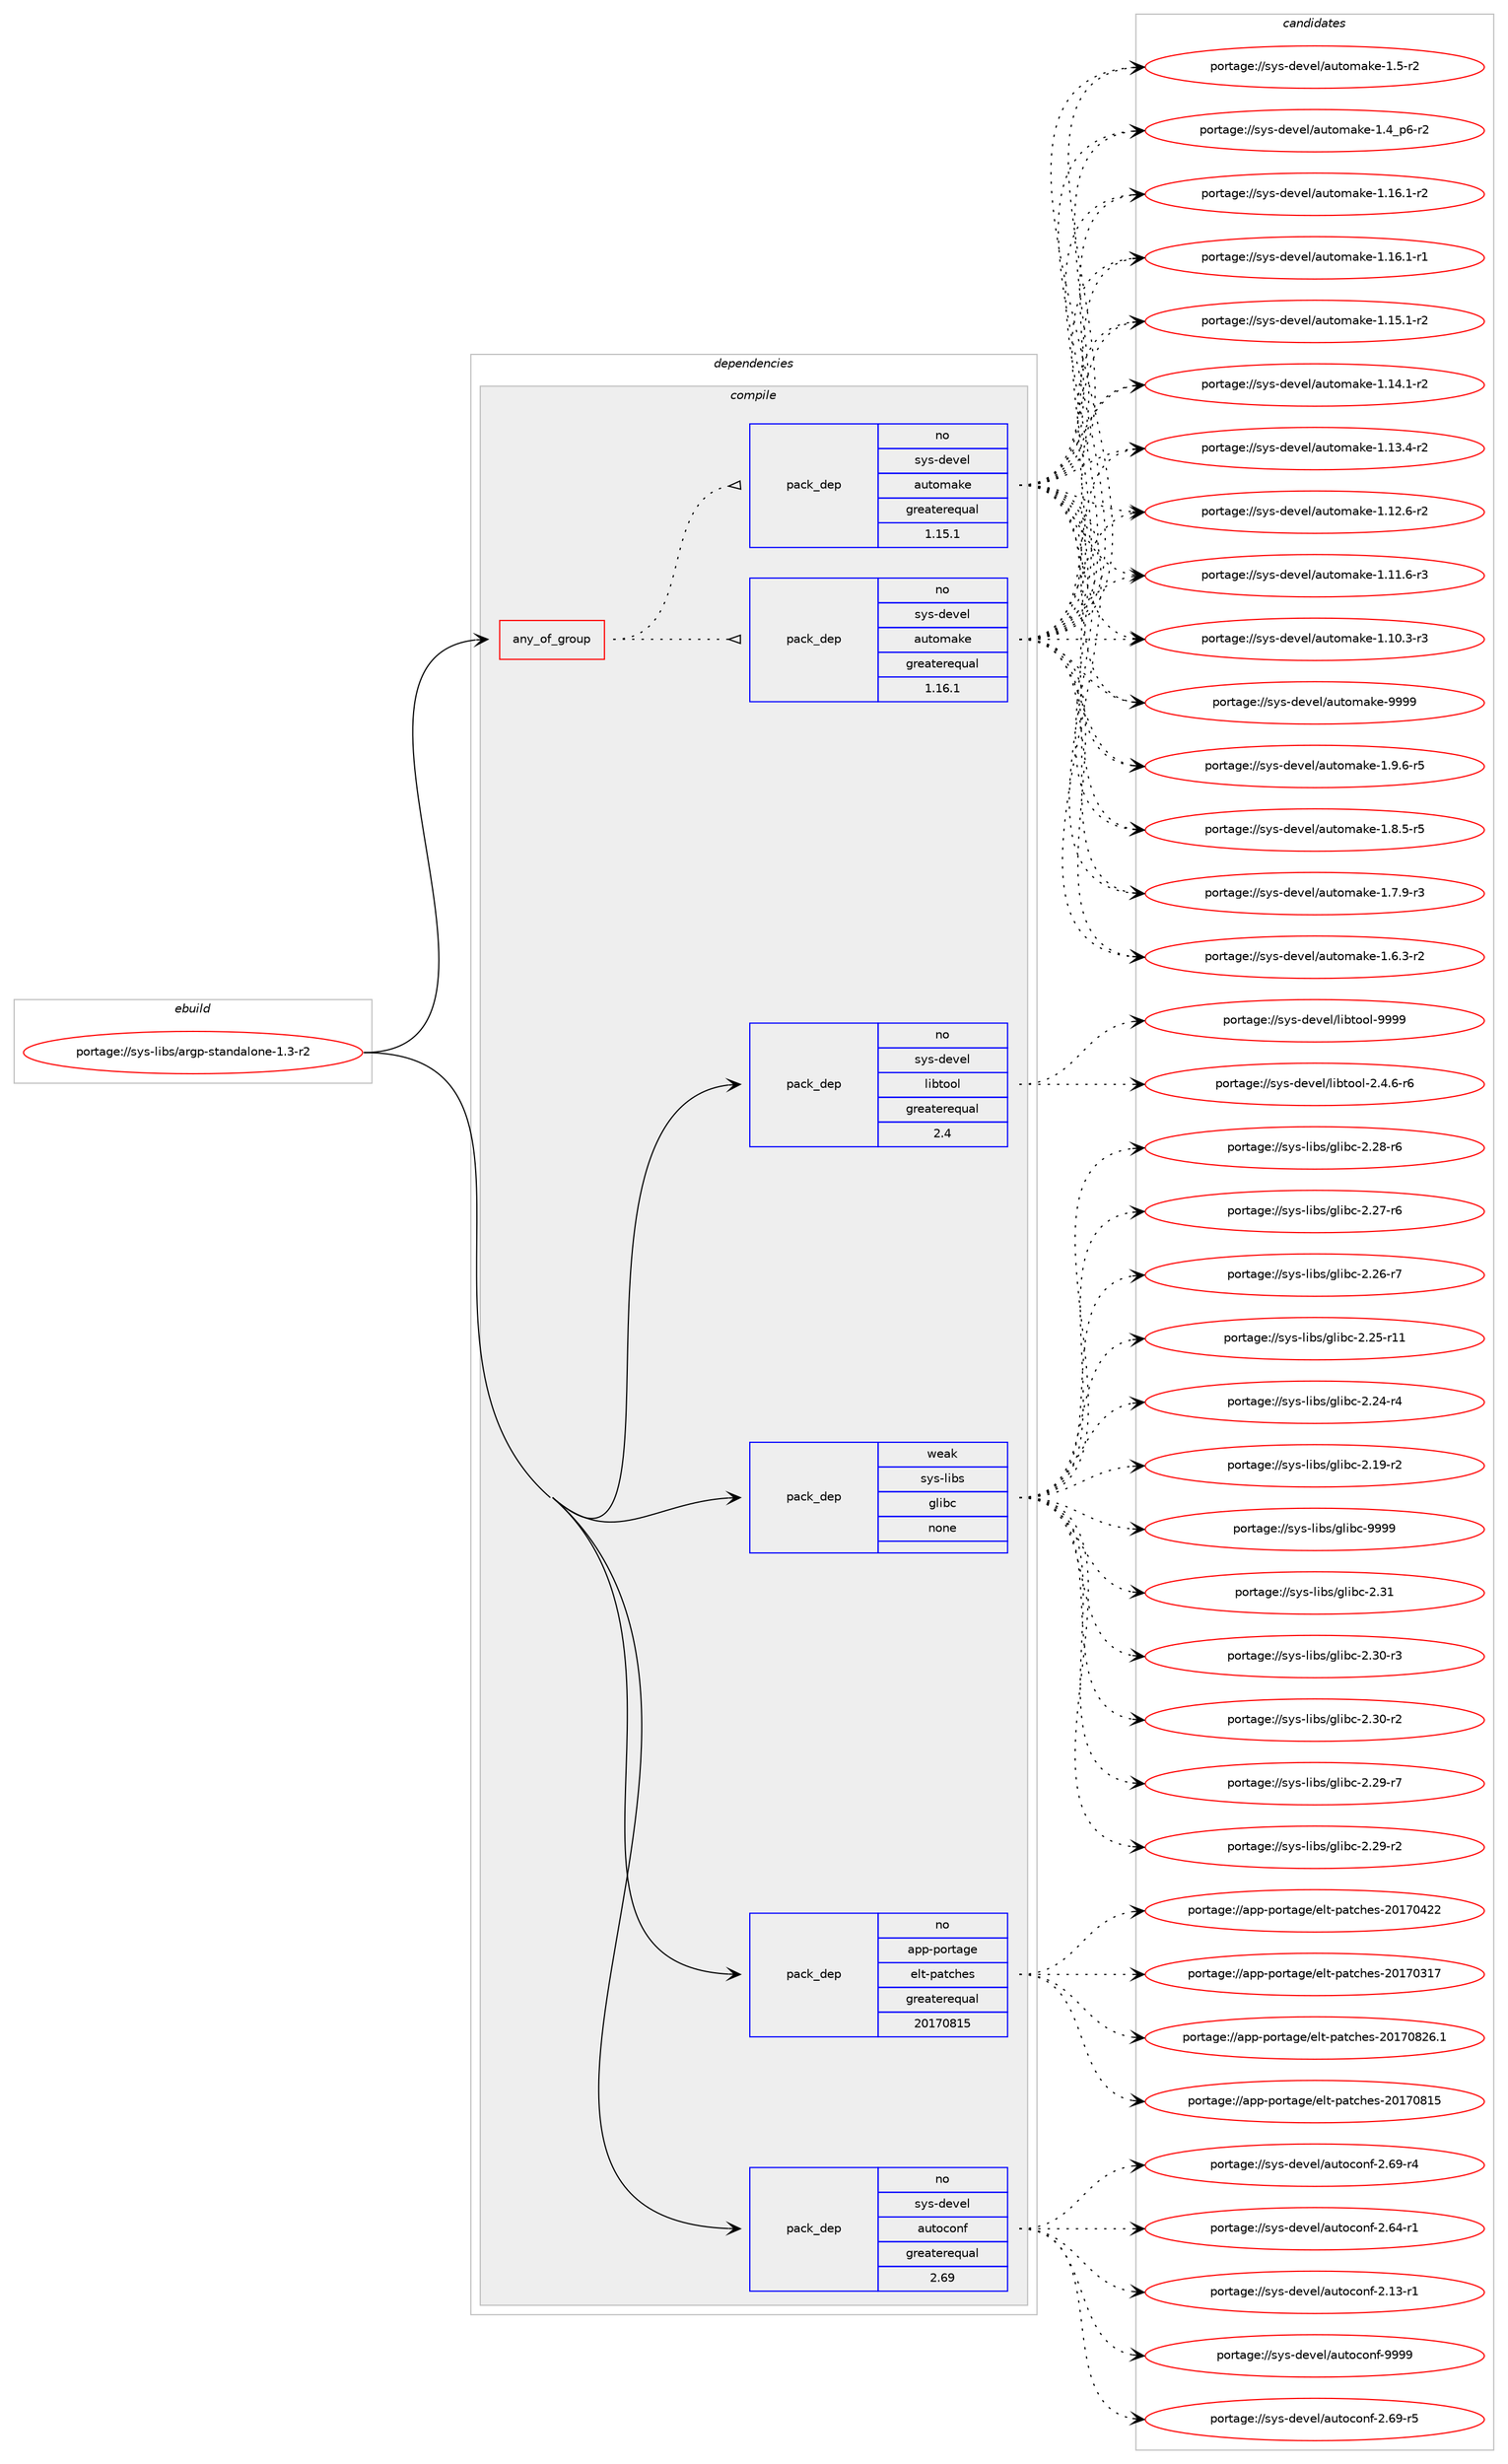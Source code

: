 digraph prolog {

# *************
# Graph options
# *************

newrank=true;
concentrate=true;
compound=true;
graph [rankdir=LR,fontname=Helvetica,fontsize=10,ranksep=1.5];#, ranksep=2.5, nodesep=0.2];
edge  [arrowhead=vee];
node  [fontname=Helvetica,fontsize=10];

# **********
# The ebuild
# **********

subgraph cluster_leftcol {
color=gray;
rank=same;
label=<<i>ebuild</i>>;
id [label="portage://sys-libs/argp-standalone-1.3-r2", color=red, width=4, href="../sys-libs/argp-standalone-1.3-r2.svg"];
}

# ****************
# The dependencies
# ****************

subgraph cluster_midcol {
color=gray;
label=<<i>dependencies</i>>;
subgraph cluster_compile {
fillcolor="#eeeeee";
style=filled;
label=<<i>compile</i>>;
subgraph any942 {
dependency43934 [label=<<TABLE BORDER="0" CELLBORDER="1" CELLSPACING="0" CELLPADDING="4"><TR><TD CELLPADDING="10">any_of_group</TD></TR></TABLE>>, shape=none, color=red];subgraph pack34414 {
dependency43935 [label=<<TABLE BORDER="0" CELLBORDER="1" CELLSPACING="0" CELLPADDING="4" WIDTH="220"><TR><TD ROWSPAN="6" CELLPADDING="30">pack_dep</TD></TR><TR><TD WIDTH="110">no</TD></TR><TR><TD>sys-devel</TD></TR><TR><TD>automake</TD></TR><TR><TD>greaterequal</TD></TR><TR><TD>1.16.1</TD></TR></TABLE>>, shape=none, color=blue];
}
dependency43934:e -> dependency43935:w [weight=20,style="dotted",arrowhead="oinv"];
subgraph pack34415 {
dependency43936 [label=<<TABLE BORDER="0" CELLBORDER="1" CELLSPACING="0" CELLPADDING="4" WIDTH="220"><TR><TD ROWSPAN="6" CELLPADDING="30">pack_dep</TD></TR><TR><TD WIDTH="110">no</TD></TR><TR><TD>sys-devel</TD></TR><TR><TD>automake</TD></TR><TR><TD>greaterequal</TD></TR><TR><TD>1.15.1</TD></TR></TABLE>>, shape=none, color=blue];
}
dependency43934:e -> dependency43936:w [weight=20,style="dotted",arrowhead="oinv"];
}
id:e -> dependency43934:w [weight=20,style="solid",arrowhead="vee"];
subgraph pack34416 {
dependency43937 [label=<<TABLE BORDER="0" CELLBORDER="1" CELLSPACING="0" CELLPADDING="4" WIDTH="220"><TR><TD ROWSPAN="6" CELLPADDING="30">pack_dep</TD></TR><TR><TD WIDTH="110">no</TD></TR><TR><TD>app-portage</TD></TR><TR><TD>elt-patches</TD></TR><TR><TD>greaterequal</TD></TR><TR><TD>20170815</TD></TR></TABLE>>, shape=none, color=blue];
}
id:e -> dependency43937:w [weight=20,style="solid",arrowhead="vee"];
subgraph pack34417 {
dependency43938 [label=<<TABLE BORDER="0" CELLBORDER="1" CELLSPACING="0" CELLPADDING="4" WIDTH="220"><TR><TD ROWSPAN="6" CELLPADDING="30">pack_dep</TD></TR><TR><TD WIDTH="110">no</TD></TR><TR><TD>sys-devel</TD></TR><TR><TD>autoconf</TD></TR><TR><TD>greaterequal</TD></TR><TR><TD>2.69</TD></TR></TABLE>>, shape=none, color=blue];
}
id:e -> dependency43938:w [weight=20,style="solid",arrowhead="vee"];
subgraph pack34418 {
dependency43939 [label=<<TABLE BORDER="0" CELLBORDER="1" CELLSPACING="0" CELLPADDING="4" WIDTH="220"><TR><TD ROWSPAN="6" CELLPADDING="30">pack_dep</TD></TR><TR><TD WIDTH="110">no</TD></TR><TR><TD>sys-devel</TD></TR><TR><TD>libtool</TD></TR><TR><TD>greaterequal</TD></TR><TR><TD>2.4</TD></TR></TABLE>>, shape=none, color=blue];
}
id:e -> dependency43939:w [weight=20,style="solid",arrowhead="vee"];
subgraph pack34419 {
dependency43940 [label=<<TABLE BORDER="0" CELLBORDER="1" CELLSPACING="0" CELLPADDING="4" WIDTH="220"><TR><TD ROWSPAN="6" CELLPADDING="30">pack_dep</TD></TR><TR><TD WIDTH="110">weak</TD></TR><TR><TD>sys-libs</TD></TR><TR><TD>glibc</TD></TR><TR><TD>none</TD></TR><TR><TD></TD></TR></TABLE>>, shape=none, color=blue];
}
id:e -> dependency43940:w [weight=20,style="solid",arrowhead="vee"];
}
subgraph cluster_compileandrun {
fillcolor="#eeeeee";
style=filled;
label=<<i>compile and run</i>>;
}
subgraph cluster_run {
fillcolor="#eeeeee";
style=filled;
label=<<i>run</i>>;
}
}

# **************
# The candidates
# **************

subgraph cluster_choices {
rank=same;
color=gray;
label=<<i>candidates</i>>;

subgraph choice34414 {
color=black;
nodesep=1;
choice115121115451001011181011084797117116111109971071014557575757 [label="portage://sys-devel/automake-9999", color=red, width=4,href="../sys-devel/automake-9999.svg"];
choice115121115451001011181011084797117116111109971071014549465746544511453 [label="portage://sys-devel/automake-1.9.6-r5", color=red, width=4,href="../sys-devel/automake-1.9.6-r5.svg"];
choice115121115451001011181011084797117116111109971071014549465646534511453 [label="portage://sys-devel/automake-1.8.5-r5", color=red, width=4,href="../sys-devel/automake-1.8.5-r5.svg"];
choice115121115451001011181011084797117116111109971071014549465546574511451 [label="portage://sys-devel/automake-1.7.9-r3", color=red, width=4,href="../sys-devel/automake-1.7.9-r3.svg"];
choice115121115451001011181011084797117116111109971071014549465446514511450 [label="portage://sys-devel/automake-1.6.3-r2", color=red, width=4,href="../sys-devel/automake-1.6.3-r2.svg"];
choice11512111545100101118101108479711711611110997107101454946534511450 [label="portage://sys-devel/automake-1.5-r2", color=red, width=4,href="../sys-devel/automake-1.5-r2.svg"];
choice115121115451001011181011084797117116111109971071014549465295112544511450 [label="portage://sys-devel/automake-1.4_p6-r2", color=red, width=4,href="../sys-devel/automake-1.4_p6-r2.svg"];
choice11512111545100101118101108479711711611110997107101454946495446494511450 [label="portage://sys-devel/automake-1.16.1-r2", color=red, width=4,href="../sys-devel/automake-1.16.1-r2.svg"];
choice11512111545100101118101108479711711611110997107101454946495446494511449 [label="portage://sys-devel/automake-1.16.1-r1", color=red, width=4,href="../sys-devel/automake-1.16.1-r1.svg"];
choice11512111545100101118101108479711711611110997107101454946495346494511450 [label="portage://sys-devel/automake-1.15.1-r2", color=red, width=4,href="../sys-devel/automake-1.15.1-r2.svg"];
choice11512111545100101118101108479711711611110997107101454946495246494511450 [label="portage://sys-devel/automake-1.14.1-r2", color=red, width=4,href="../sys-devel/automake-1.14.1-r2.svg"];
choice11512111545100101118101108479711711611110997107101454946495146524511450 [label="portage://sys-devel/automake-1.13.4-r2", color=red, width=4,href="../sys-devel/automake-1.13.4-r2.svg"];
choice11512111545100101118101108479711711611110997107101454946495046544511450 [label="portage://sys-devel/automake-1.12.6-r2", color=red, width=4,href="../sys-devel/automake-1.12.6-r2.svg"];
choice11512111545100101118101108479711711611110997107101454946494946544511451 [label="portage://sys-devel/automake-1.11.6-r3", color=red, width=4,href="../sys-devel/automake-1.11.6-r3.svg"];
choice11512111545100101118101108479711711611110997107101454946494846514511451 [label="portage://sys-devel/automake-1.10.3-r3", color=red, width=4,href="../sys-devel/automake-1.10.3-r3.svg"];
dependency43935:e -> choice115121115451001011181011084797117116111109971071014557575757:w [style=dotted,weight="100"];
dependency43935:e -> choice115121115451001011181011084797117116111109971071014549465746544511453:w [style=dotted,weight="100"];
dependency43935:e -> choice115121115451001011181011084797117116111109971071014549465646534511453:w [style=dotted,weight="100"];
dependency43935:e -> choice115121115451001011181011084797117116111109971071014549465546574511451:w [style=dotted,weight="100"];
dependency43935:e -> choice115121115451001011181011084797117116111109971071014549465446514511450:w [style=dotted,weight="100"];
dependency43935:e -> choice11512111545100101118101108479711711611110997107101454946534511450:w [style=dotted,weight="100"];
dependency43935:e -> choice115121115451001011181011084797117116111109971071014549465295112544511450:w [style=dotted,weight="100"];
dependency43935:e -> choice11512111545100101118101108479711711611110997107101454946495446494511450:w [style=dotted,weight="100"];
dependency43935:e -> choice11512111545100101118101108479711711611110997107101454946495446494511449:w [style=dotted,weight="100"];
dependency43935:e -> choice11512111545100101118101108479711711611110997107101454946495346494511450:w [style=dotted,weight="100"];
dependency43935:e -> choice11512111545100101118101108479711711611110997107101454946495246494511450:w [style=dotted,weight="100"];
dependency43935:e -> choice11512111545100101118101108479711711611110997107101454946495146524511450:w [style=dotted,weight="100"];
dependency43935:e -> choice11512111545100101118101108479711711611110997107101454946495046544511450:w [style=dotted,weight="100"];
dependency43935:e -> choice11512111545100101118101108479711711611110997107101454946494946544511451:w [style=dotted,weight="100"];
dependency43935:e -> choice11512111545100101118101108479711711611110997107101454946494846514511451:w [style=dotted,weight="100"];
}
subgraph choice34415 {
color=black;
nodesep=1;
choice115121115451001011181011084797117116111109971071014557575757 [label="portage://sys-devel/automake-9999", color=red, width=4,href="../sys-devel/automake-9999.svg"];
choice115121115451001011181011084797117116111109971071014549465746544511453 [label="portage://sys-devel/automake-1.9.6-r5", color=red, width=4,href="../sys-devel/automake-1.9.6-r5.svg"];
choice115121115451001011181011084797117116111109971071014549465646534511453 [label="portage://sys-devel/automake-1.8.5-r5", color=red, width=4,href="../sys-devel/automake-1.8.5-r5.svg"];
choice115121115451001011181011084797117116111109971071014549465546574511451 [label="portage://sys-devel/automake-1.7.9-r3", color=red, width=4,href="../sys-devel/automake-1.7.9-r3.svg"];
choice115121115451001011181011084797117116111109971071014549465446514511450 [label="portage://sys-devel/automake-1.6.3-r2", color=red, width=4,href="../sys-devel/automake-1.6.3-r2.svg"];
choice11512111545100101118101108479711711611110997107101454946534511450 [label="portage://sys-devel/automake-1.5-r2", color=red, width=4,href="../sys-devel/automake-1.5-r2.svg"];
choice115121115451001011181011084797117116111109971071014549465295112544511450 [label="portage://sys-devel/automake-1.4_p6-r2", color=red, width=4,href="../sys-devel/automake-1.4_p6-r2.svg"];
choice11512111545100101118101108479711711611110997107101454946495446494511450 [label="portage://sys-devel/automake-1.16.1-r2", color=red, width=4,href="../sys-devel/automake-1.16.1-r2.svg"];
choice11512111545100101118101108479711711611110997107101454946495446494511449 [label="portage://sys-devel/automake-1.16.1-r1", color=red, width=4,href="../sys-devel/automake-1.16.1-r1.svg"];
choice11512111545100101118101108479711711611110997107101454946495346494511450 [label="portage://sys-devel/automake-1.15.1-r2", color=red, width=4,href="../sys-devel/automake-1.15.1-r2.svg"];
choice11512111545100101118101108479711711611110997107101454946495246494511450 [label="portage://sys-devel/automake-1.14.1-r2", color=red, width=4,href="../sys-devel/automake-1.14.1-r2.svg"];
choice11512111545100101118101108479711711611110997107101454946495146524511450 [label="portage://sys-devel/automake-1.13.4-r2", color=red, width=4,href="../sys-devel/automake-1.13.4-r2.svg"];
choice11512111545100101118101108479711711611110997107101454946495046544511450 [label="portage://sys-devel/automake-1.12.6-r2", color=red, width=4,href="../sys-devel/automake-1.12.6-r2.svg"];
choice11512111545100101118101108479711711611110997107101454946494946544511451 [label="portage://sys-devel/automake-1.11.6-r3", color=red, width=4,href="../sys-devel/automake-1.11.6-r3.svg"];
choice11512111545100101118101108479711711611110997107101454946494846514511451 [label="portage://sys-devel/automake-1.10.3-r3", color=red, width=4,href="../sys-devel/automake-1.10.3-r3.svg"];
dependency43936:e -> choice115121115451001011181011084797117116111109971071014557575757:w [style=dotted,weight="100"];
dependency43936:e -> choice115121115451001011181011084797117116111109971071014549465746544511453:w [style=dotted,weight="100"];
dependency43936:e -> choice115121115451001011181011084797117116111109971071014549465646534511453:w [style=dotted,weight="100"];
dependency43936:e -> choice115121115451001011181011084797117116111109971071014549465546574511451:w [style=dotted,weight="100"];
dependency43936:e -> choice115121115451001011181011084797117116111109971071014549465446514511450:w [style=dotted,weight="100"];
dependency43936:e -> choice11512111545100101118101108479711711611110997107101454946534511450:w [style=dotted,weight="100"];
dependency43936:e -> choice115121115451001011181011084797117116111109971071014549465295112544511450:w [style=dotted,weight="100"];
dependency43936:e -> choice11512111545100101118101108479711711611110997107101454946495446494511450:w [style=dotted,weight="100"];
dependency43936:e -> choice11512111545100101118101108479711711611110997107101454946495446494511449:w [style=dotted,weight="100"];
dependency43936:e -> choice11512111545100101118101108479711711611110997107101454946495346494511450:w [style=dotted,weight="100"];
dependency43936:e -> choice11512111545100101118101108479711711611110997107101454946495246494511450:w [style=dotted,weight="100"];
dependency43936:e -> choice11512111545100101118101108479711711611110997107101454946495146524511450:w [style=dotted,weight="100"];
dependency43936:e -> choice11512111545100101118101108479711711611110997107101454946495046544511450:w [style=dotted,weight="100"];
dependency43936:e -> choice11512111545100101118101108479711711611110997107101454946494946544511451:w [style=dotted,weight="100"];
dependency43936:e -> choice11512111545100101118101108479711711611110997107101454946494846514511451:w [style=dotted,weight="100"];
}
subgraph choice34416 {
color=black;
nodesep=1;
choice971121124511211111411697103101471011081164511297116991041011154550484955485650544649 [label="portage://app-portage/elt-patches-20170826.1", color=red, width=4,href="../app-portage/elt-patches-20170826.1.svg"];
choice97112112451121111141169710310147101108116451129711699104101115455048495548564953 [label="portage://app-portage/elt-patches-20170815", color=red, width=4,href="../app-portage/elt-patches-20170815.svg"];
choice97112112451121111141169710310147101108116451129711699104101115455048495548525050 [label="portage://app-portage/elt-patches-20170422", color=red, width=4,href="../app-portage/elt-patches-20170422.svg"];
choice97112112451121111141169710310147101108116451129711699104101115455048495548514955 [label="portage://app-portage/elt-patches-20170317", color=red, width=4,href="../app-portage/elt-patches-20170317.svg"];
dependency43937:e -> choice971121124511211111411697103101471011081164511297116991041011154550484955485650544649:w [style=dotted,weight="100"];
dependency43937:e -> choice97112112451121111141169710310147101108116451129711699104101115455048495548564953:w [style=dotted,weight="100"];
dependency43937:e -> choice97112112451121111141169710310147101108116451129711699104101115455048495548525050:w [style=dotted,weight="100"];
dependency43937:e -> choice97112112451121111141169710310147101108116451129711699104101115455048495548514955:w [style=dotted,weight="100"];
}
subgraph choice34417 {
color=black;
nodesep=1;
choice115121115451001011181011084797117116111991111101024557575757 [label="portage://sys-devel/autoconf-9999", color=red, width=4,href="../sys-devel/autoconf-9999.svg"];
choice1151211154510010111810110847971171161119911111010245504654574511453 [label="portage://sys-devel/autoconf-2.69-r5", color=red, width=4,href="../sys-devel/autoconf-2.69-r5.svg"];
choice1151211154510010111810110847971171161119911111010245504654574511452 [label="portage://sys-devel/autoconf-2.69-r4", color=red, width=4,href="../sys-devel/autoconf-2.69-r4.svg"];
choice1151211154510010111810110847971171161119911111010245504654524511449 [label="portage://sys-devel/autoconf-2.64-r1", color=red, width=4,href="../sys-devel/autoconf-2.64-r1.svg"];
choice1151211154510010111810110847971171161119911111010245504649514511449 [label="portage://sys-devel/autoconf-2.13-r1", color=red, width=4,href="../sys-devel/autoconf-2.13-r1.svg"];
dependency43938:e -> choice115121115451001011181011084797117116111991111101024557575757:w [style=dotted,weight="100"];
dependency43938:e -> choice1151211154510010111810110847971171161119911111010245504654574511453:w [style=dotted,weight="100"];
dependency43938:e -> choice1151211154510010111810110847971171161119911111010245504654574511452:w [style=dotted,weight="100"];
dependency43938:e -> choice1151211154510010111810110847971171161119911111010245504654524511449:w [style=dotted,weight="100"];
dependency43938:e -> choice1151211154510010111810110847971171161119911111010245504649514511449:w [style=dotted,weight="100"];
}
subgraph choice34418 {
color=black;
nodesep=1;
choice1151211154510010111810110847108105981161111111084557575757 [label="portage://sys-devel/libtool-9999", color=red, width=4,href="../sys-devel/libtool-9999.svg"];
choice1151211154510010111810110847108105981161111111084550465246544511454 [label="portage://sys-devel/libtool-2.4.6-r6", color=red, width=4,href="../sys-devel/libtool-2.4.6-r6.svg"];
dependency43939:e -> choice1151211154510010111810110847108105981161111111084557575757:w [style=dotted,weight="100"];
dependency43939:e -> choice1151211154510010111810110847108105981161111111084550465246544511454:w [style=dotted,weight="100"];
}
subgraph choice34419 {
color=black;
nodesep=1;
choice11512111545108105981154710310810598994557575757 [label="portage://sys-libs/glibc-9999", color=red, width=4,href="../sys-libs/glibc-9999.svg"];
choice11512111545108105981154710310810598994550465149 [label="portage://sys-libs/glibc-2.31", color=red, width=4,href="../sys-libs/glibc-2.31.svg"];
choice115121115451081059811547103108105989945504651484511451 [label="portage://sys-libs/glibc-2.30-r3", color=red, width=4,href="../sys-libs/glibc-2.30-r3.svg"];
choice115121115451081059811547103108105989945504651484511450 [label="portage://sys-libs/glibc-2.30-r2", color=red, width=4,href="../sys-libs/glibc-2.30-r2.svg"];
choice115121115451081059811547103108105989945504650574511455 [label="portage://sys-libs/glibc-2.29-r7", color=red, width=4,href="../sys-libs/glibc-2.29-r7.svg"];
choice115121115451081059811547103108105989945504650574511450 [label="portage://sys-libs/glibc-2.29-r2", color=red, width=4,href="../sys-libs/glibc-2.29-r2.svg"];
choice115121115451081059811547103108105989945504650564511454 [label="portage://sys-libs/glibc-2.28-r6", color=red, width=4,href="../sys-libs/glibc-2.28-r6.svg"];
choice115121115451081059811547103108105989945504650554511454 [label="portage://sys-libs/glibc-2.27-r6", color=red, width=4,href="../sys-libs/glibc-2.27-r6.svg"];
choice115121115451081059811547103108105989945504650544511455 [label="portage://sys-libs/glibc-2.26-r7", color=red, width=4,href="../sys-libs/glibc-2.26-r7.svg"];
choice11512111545108105981154710310810598994550465053451144949 [label="portage://sys-libs/glibc-2.25-r11", color=red, width=4,href="../sys-libs/glibc-2.25-r11.svg"];
choice115121115451081059811547103108105989945504650524511452 [label="portage://sys-libs/glibc-2.24-r4", color=red, width=4,href="../sys-libs/glibc-2.24-r4.svg"];
choice115121115451081059811547103108105989945504649574511450 [label="portage://sys-libs/glibc-2.19-r2", color=red, width=4,href="../sys-libs/glibc-2.19-r2.svg"];
dependency43940:e -> choice11512111545108105981154710310810598994557575757:w [style=dotted,weight="100"];
dependency43940:e -> choice11512111545108105981154710310810598994550465149:w [style=dotted,weight="100"];
dependency43940:e -> choice115121115451081059811547103108105989945504651484511451:w [style=dotted,weight="100"];
dependency43940:e -> choice115121115451081059811547103108105989945504651484511450:w [style=dotted,weight="100"];
dependency43940:e -> choice115121115451081059811547103108105989945504650574511455:w [style=dotted,weight="100"];
dependency43940:e -> choice115121115451081059811547103108105989945504650574511450:w [style=dotted,weight="100"];
dependency43940:e -> choice115121115451081059811547103108105989945504650564511454:w [style=dotted,weight="100"];
dependency43940:e -> choice115121115451081059811547103108105989945504650554511454:w [style=dotted,weight="100"];
dependency43940:e -> choice115121115451081059811547103108105989945504650544511455:w [style=dotted,weight="100"];
dependency43940:e -> choice11512111545108105981154710310810598994550465053451144949:w [style=dotted,weight="100"];
dependency43940:e -> choice115121115451081059811547103108105989945504650524511452:w [style=dotted,weight="100"];
dependency43940:e -> choice115121115451081059811547103108105989945504649574511450:w [style=dotted,weight="100"];
}
}

}
